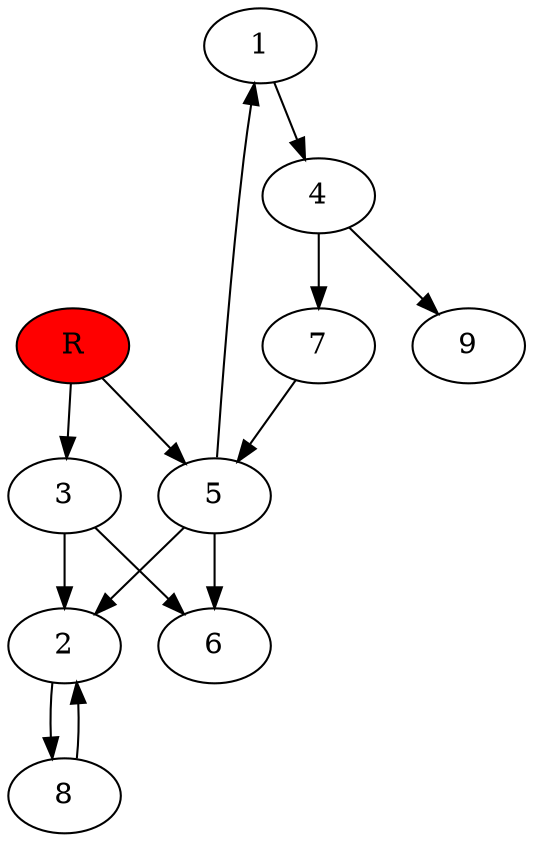 digraph prb61554 {
	1
	2
	3
	4
	5
	6
	7
	8
	R [fillcolor="#ff0000" style=filled]
	1 -> 4
	2 -> 8
	3 -> 2
	3 -> 6
	4 -> 7
	4 -> 9
	5 -> 1
	5 -> 2
	5 -> 6
	7 -> 5
	8 -> 2
	R -> 3
	R -> 5
}
